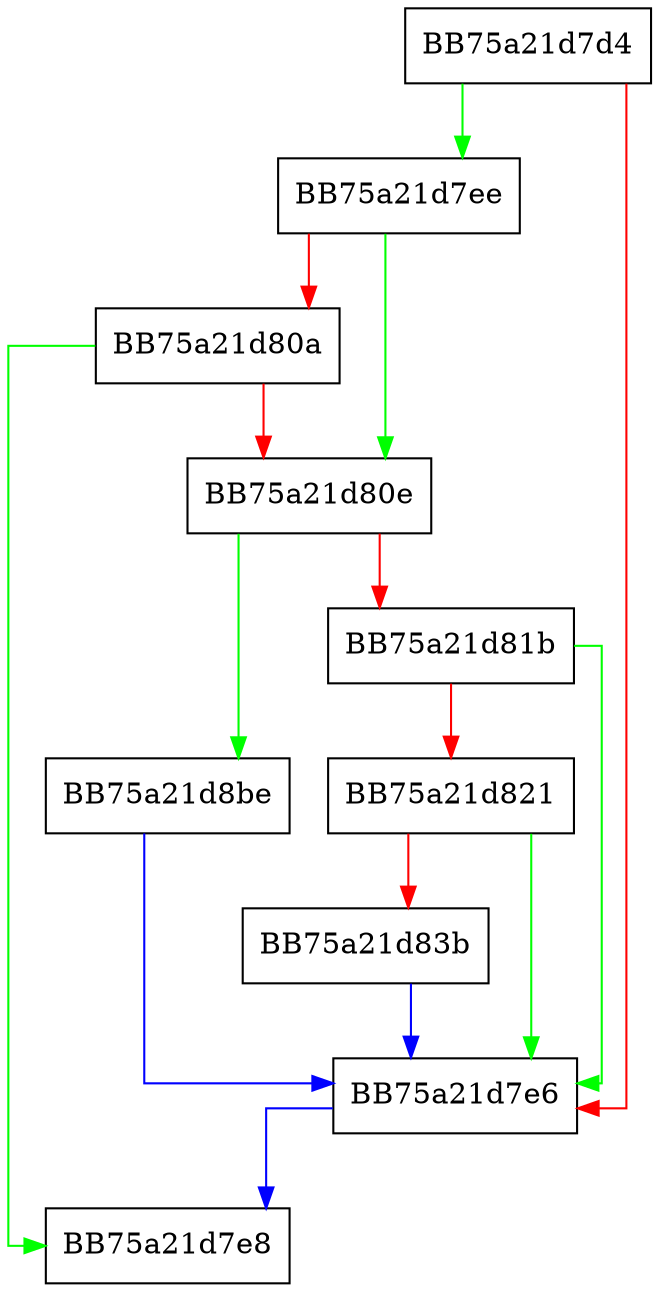 digraph MSIL_continue_scan {
  node [shape="box"];
  graph [splines=ortho];
  BB75a21d7d4 -> BB75a21d7ee [color="green"];
  BB75a21d7d4 -> BB75a21d7e6 [color="red"];
  BB75a21d7e6 -> BB75a21d7e8 [color="blue"];
  BB75a21d7ee -> BB75a21d80e [color="green"];
  BB75a21d7ee -> BB75a21d80a [color="red"];
  BB75a21d80a -> BB75a21d7e8 [color="green"];
  BB75a21d80a -> BB75a21d80e [color="red"];
  BB75a21d80e -> BB75a21d8be [color="green"];
  BB75a21d80e -> BB75a21d81b [color="red"];
  BB75a21d81b -> BB75a21d7e6 [color="green"];
  BB75a21d81b -> BB75a21d821 [color="red"];
  BB75a21d821 -> BB75a21d7e6 [color="green"];
  BB75a21d821 -> BB75a21d83b [color="red"];
  BB75a21d83b -> BB75a21d7e6 [color="blue"];
  BB75a21d8be -> BB75a21d7e6 [color="blue"];
}